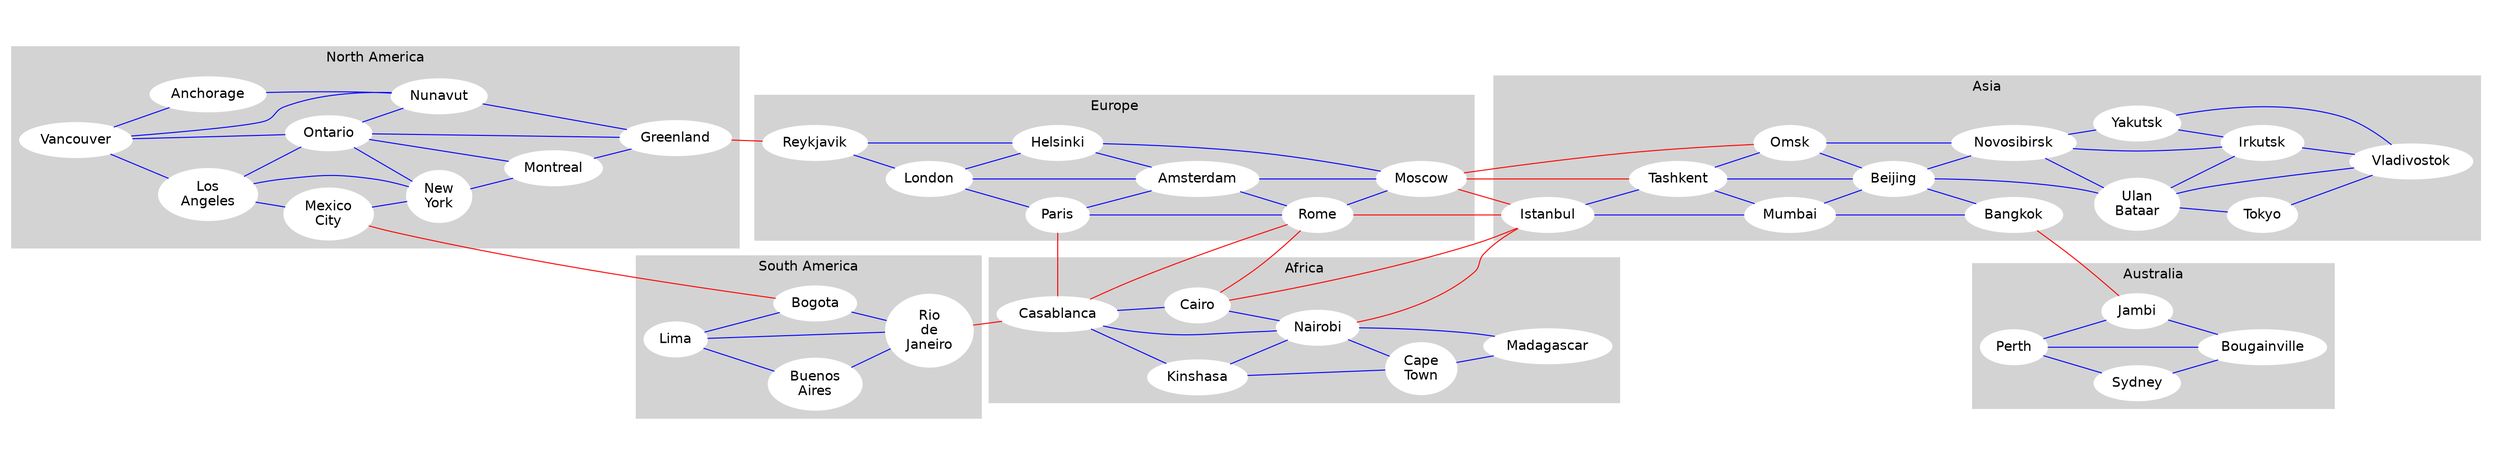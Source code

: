 
strict graph G {
	node [fontname=Helvetica];
	graph [fontname=Helvetica];
	layout=dot;
	overlap=false;
	rankdir=LR;
	ranksep=0.25;
	//subgraph clusterNS {
		color=white;
		subgraph clusterN {
			label="North America";
			rank=minrank;
			color=lightgrey;
			style=filled;
			n1 [style=filled,color=white,label="Anchorage"];
n2 [style=filled,color=white,label="Vancouver"];
n3 [style=filled,color=white,label="Mexico\nCity"];
n4 [style=filled,color=white,label="New\nYork"];
n5 [style=filled,color=white,label="Greenland"];
n6 [style=filled,color=white,label="Nunavut"];
n7 [style=filled,color=white,label="Ontario"];
n8 [style=filled,color=white,label="Montreal"];
n9 [style=filled,color=white,label="Los\nAngeles"];
		}
		subgraph clusterS {
			label="South America";
			color=lightgrey;
			style=filled;
			s1 [style=filled,color=white,label="Buenos\nAires"];
s2 [style=filled,color=white,label="Rio\nde\nJaneiro"];
s3 [style=filled,color=white,label="Lima"];
s4 [style=filled,color=white,label="Bogota"];
		}
	//}
	subgraph clusterEA {
		color=white;
		subgraph clusterE {
			label="Europe";
			rank=minrank;
			color=lightgrey;
			style=filled;
			e1 [style=filled,color=white,label="London"];
e2 [style=filled,color=white,label="Reykjavik"];
e3 [style=filled,color=white,label="Amsterdam"];
e4 [style=filled,color=white,label="Helsinki"];
e5 [style=filled,color=white,label="Rome"];
e6 [style=filled,color=white,label="Moscow"];
e7 [style=filled,color=white,label="Paris"];
		}
		subgraph clusterA {
			label="Asia";
			color=lightgrey;
			style=filled;
			a1 [style=filled,color=white,label="Tashkent"];
a2 [style=filled,color=white,label="Beijing"];
a3 [style=filled,color=white,label="Mumbai"];
a4 [style=filled,color=white,label="Irkutsk"];
a5 [style=filled,color=white,label="Tokyo"];
a6 [style=filled,color=white,label="Vladivostok"];
a7 [style=filled,color=white,label="Istanbul"];
a8 [style=filled,color=white,label="Ulan\nBataar"];
a9 [style=filled,color=white,label="Bangkok"];
a10 [style=filled,color=white,label="Novosibirsk"];
a11 [style=filled,color=white,label="Omsk"];
a12 [style=filled,color=white,label="Yakutsk"];
		}
	}
		subgraph clusterF {
			label="Africa";
			color=lightgrey;
			style=filled;
			f1 [style=filled,color=white,label="Kinshasa"];
f2 [style=filled,color=white,label="Nairobi"];
f3 [style=filled,color=white,label="Cairo"];
f4 [style=filled,color=white,label="Madagascar"];
f5 [style=filled,color=white,label="Casablanca"];
f6 [style=filled,color=white,label="Cape\nTown"];
		}
	subgraph clusterAU {
		subgraph clusterU {
			label="Australia";
			rank=maxrank;
			color=lightgrey;
			style=filled;
			u1 [style=filled,color=white,label="Sydney"];
u2 [style=filled,color=white,label="Jambi"];
u3 [style=filled,color=white,label="Bougainville"];
u4 [style=filled,color=white,label="Perth"];
		}
	}
	n2 -- n1 [color=blue];
n2 -- n6 [color=blue];
n2 -- n7 [color=blue];
n2 -- n9 [color=blue];
n9 -- n2 [color=blue];
n9 -- n3 [color=blue];
n9 -- n4 [color=blue];
n9 -- n7 [color=blue];
n1 -- n2 [color=blue];
n1 -- n6 [color=blue];
n3 -- n4 [color=blue];
n3 -- n9 [color=blue];
n3 -- s4 [color=red];
n7 -- n2 [color=blue];
n7 -- n4 [color=blue];
n7 -- n5 [color=blue];
n7 -- n6 [color=blue];
n7 -- n8 [color=blue];
n7 -- n9 [color=blue];
n6 -- n1 [color=blue];
n6 -- n2 [color=blue];
n6 -- n5 [color=blue];
n6 -- n7 [color=blue];
n4 -- n3 [color=blue];
n4 -- n7 [color=blue];
n4 -- n8 [color=blue];
n4 -- n9 [color=blue];
n8 -- n4 [color=blue];
n8 -- n5 [color=blue];
n8 -- n7 [color=blue];
n5 -- n6 [color=blue];
n5 -- n7 [color=blue];
n5 -- n8 [color=blue];
n5 -- e2 [color=red];
s3 -- s1 [color=blue];
s3 -- s2 [color=blue];
s3 -- s4 [color=blue];
s1 -- s2 [color=blue];
s1 -- s3 [color=blue];
s4 -- s2 [color=blue];
s4 -- s3 [color=blue];
s2 -- s1 [color=blue];
s2 -- s3 [color=blue];
s2 -- s4 [color=blue];
s2 -- f5 [color=red];
e2 -- e1 [color=blue];
e2 -- e4 [color=blue];
e1 -- e2 [color=blue];
e1 -- e3 [color=blue];
e1 -- e4 [color=blue];
e1 -- e7 [color=blue];
e7 -- e1 [color=blue];
e7 -- e3 [color=blue];
e7 -- e5 [color=blue];
e4 -- e1 [color=blue];
e4 -- e2 [color=blue];
e4 -- e3 [color=blue];
e4 -- e6 [color=blue];
e3 -- e1 [color=blue];
e3 -- e4 [color=blue];
e3 -- e5 [color=blue];
e3 -- e6 [color=blue];
e3 -- e7 [color=blue];
e5 -- e3 [color=blue];
e5 -- e6 [color=blue];
e5 -- e7 [color=blue];
e5 -- a7 [color=red];
e6 -- e3 [color=blue];
e6 -- e4 [color=blue];
e6 -- e5 [color=blue];
e6 -- a11 [color=red];
e6 -- a7 [color=red];
e6 -- a1 [color=red];
f5 -- f1 [color=blue];
f5 -- f2 [color=blue];
f5 -- f3 [color=blue];
f5 -- e7 [color=red];
f5 -- e5 [color=red];
f1 -- f2 [color=blue];
f1 -- f5 [color=blue];
f1 -- f6 [color=blue];
f3 -- f2 [color=blue];
f3 -- f5 [color=blue];
f3 -- e5 [color=red];
f2 -- f1 [color=blue];
f2 -- f3 [color=blue];
f2 -- f4 [color=blue];
f2 -- f5 [color=blue];
f2 -- f6 [color=blue];
f6 -- f1 [color=blue];
f6 -- f2 [color=blue];
f6 -- f4 [color=blue];
f4 -- f2 [color=blue];
f4 -- f6 [color=blue];
a7 -- a1 [color=blue];
a7 -- a3 [color=blue];
a7 -- f3 [color=red];
a7 -- f2 [color=red];
a1 -- a2 [color=blue];
a1 -- a3 [color=blue];
a1 -- a7 [color=blue];
a1 -- a11 [color=blue];
a11 -- a1 [color=blue];
a11 -- a2 [color=blue];
a11 -- a10 [color=blue];
a3 -- a1 [color=blue];
a3 -- a2 [color=blue];
a3 -- a7 [color=blue];
a3 -- a9 [color=blue];
a2 -- a1 [color=blue];
a2 -- a3 [color=blue];
a2 -- a8 [color=blue];
a2 -- a9 [color=blue];
a2 -- a10 [color=blue];
a2 -- a11 [color=blue];
a10 -- a2 [color=blue];
a10 -- a4 [color=blue];
a10 -- a8 [color=blue];
a10 -- a11 [color=blue];
a10 -- a12 [color=blue];
a9 -- a2 [color=blue];
a9 -- a3 [color=blue];
a9 -- u2 [color=red];
a8 -- a2 [color=blue];
a8 -- a4 [color=blue];
a8 -- a5 [color=blue];
a8 -- a6 [color=blue];
a8 -- a10 [color=blue];
a5 -- a6 [color=blue];
a5 -- a8 [color=blue];
a12 -- a4 [color=blue];
a12 -- a6 [color=blue];
a12 -- a10 [color=blue];
a4 -- a6 [color=blue];
a4 -- a8 [color=blue];
a4 -- a10 [color=blue];
a4 -- a12 [color=blue];
a6 -- a4 [color=blue];
a6 -- a5 [color=blue];
a6 -- a8 [color=blue];
a6 -- a12 [color=blue];
u4 -- u1 [color=blue];
u4 -- u2 [color=blue];
u4 -- u3 [color=blue];
u2 -- u3 [color=blue];
u2 -- u4 [color=blue];
u1 -- u3 [color=blue];
u1 -- u4 [color=blue];
u3 -- u1 [color=blue];
u3 -- u2 [color=blue];
u3 -- u4 [color=blue];
	p4 [style=invisible];
	n1 -- p4 -- n6 [style=invisible];

	p2 [style=invisible];
	s1 -- p2 -- f6 [style=invisible];
	p1 [style=invisible];
	a5 -- p1 [style=invisible];
}
